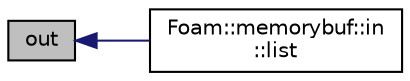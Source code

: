 digraph "out"
{
  bgcolor="transparent";
  edge [fontname="Helvetica",fontsize="10",labelfontname="Helvetica",labelfontsize="10"];
  node [fontname="Helvetica",fontsize="10",shape=record];
  rankdir="LR";
  Node1 [label="out",height=0.2,width=0.4,color="black", fillcolor="grey75", style="filled" fontcolor="black"];
  Node1 -> Node2 [dir="back",color="midnightblue",fontsize="10",style="solid",fontname="Helvetica"];
  Node2 [label="Foam::memorybuf::in\l::list",height=0.2,width=0.4,color="black",URL="$classFoam_1_1memorybuf_1_1in.html#a56b0f5844c5d2721f88ef98ea2fd9367",tooltip="Non-const UList access to the input characters (shallow copy). "];
}
